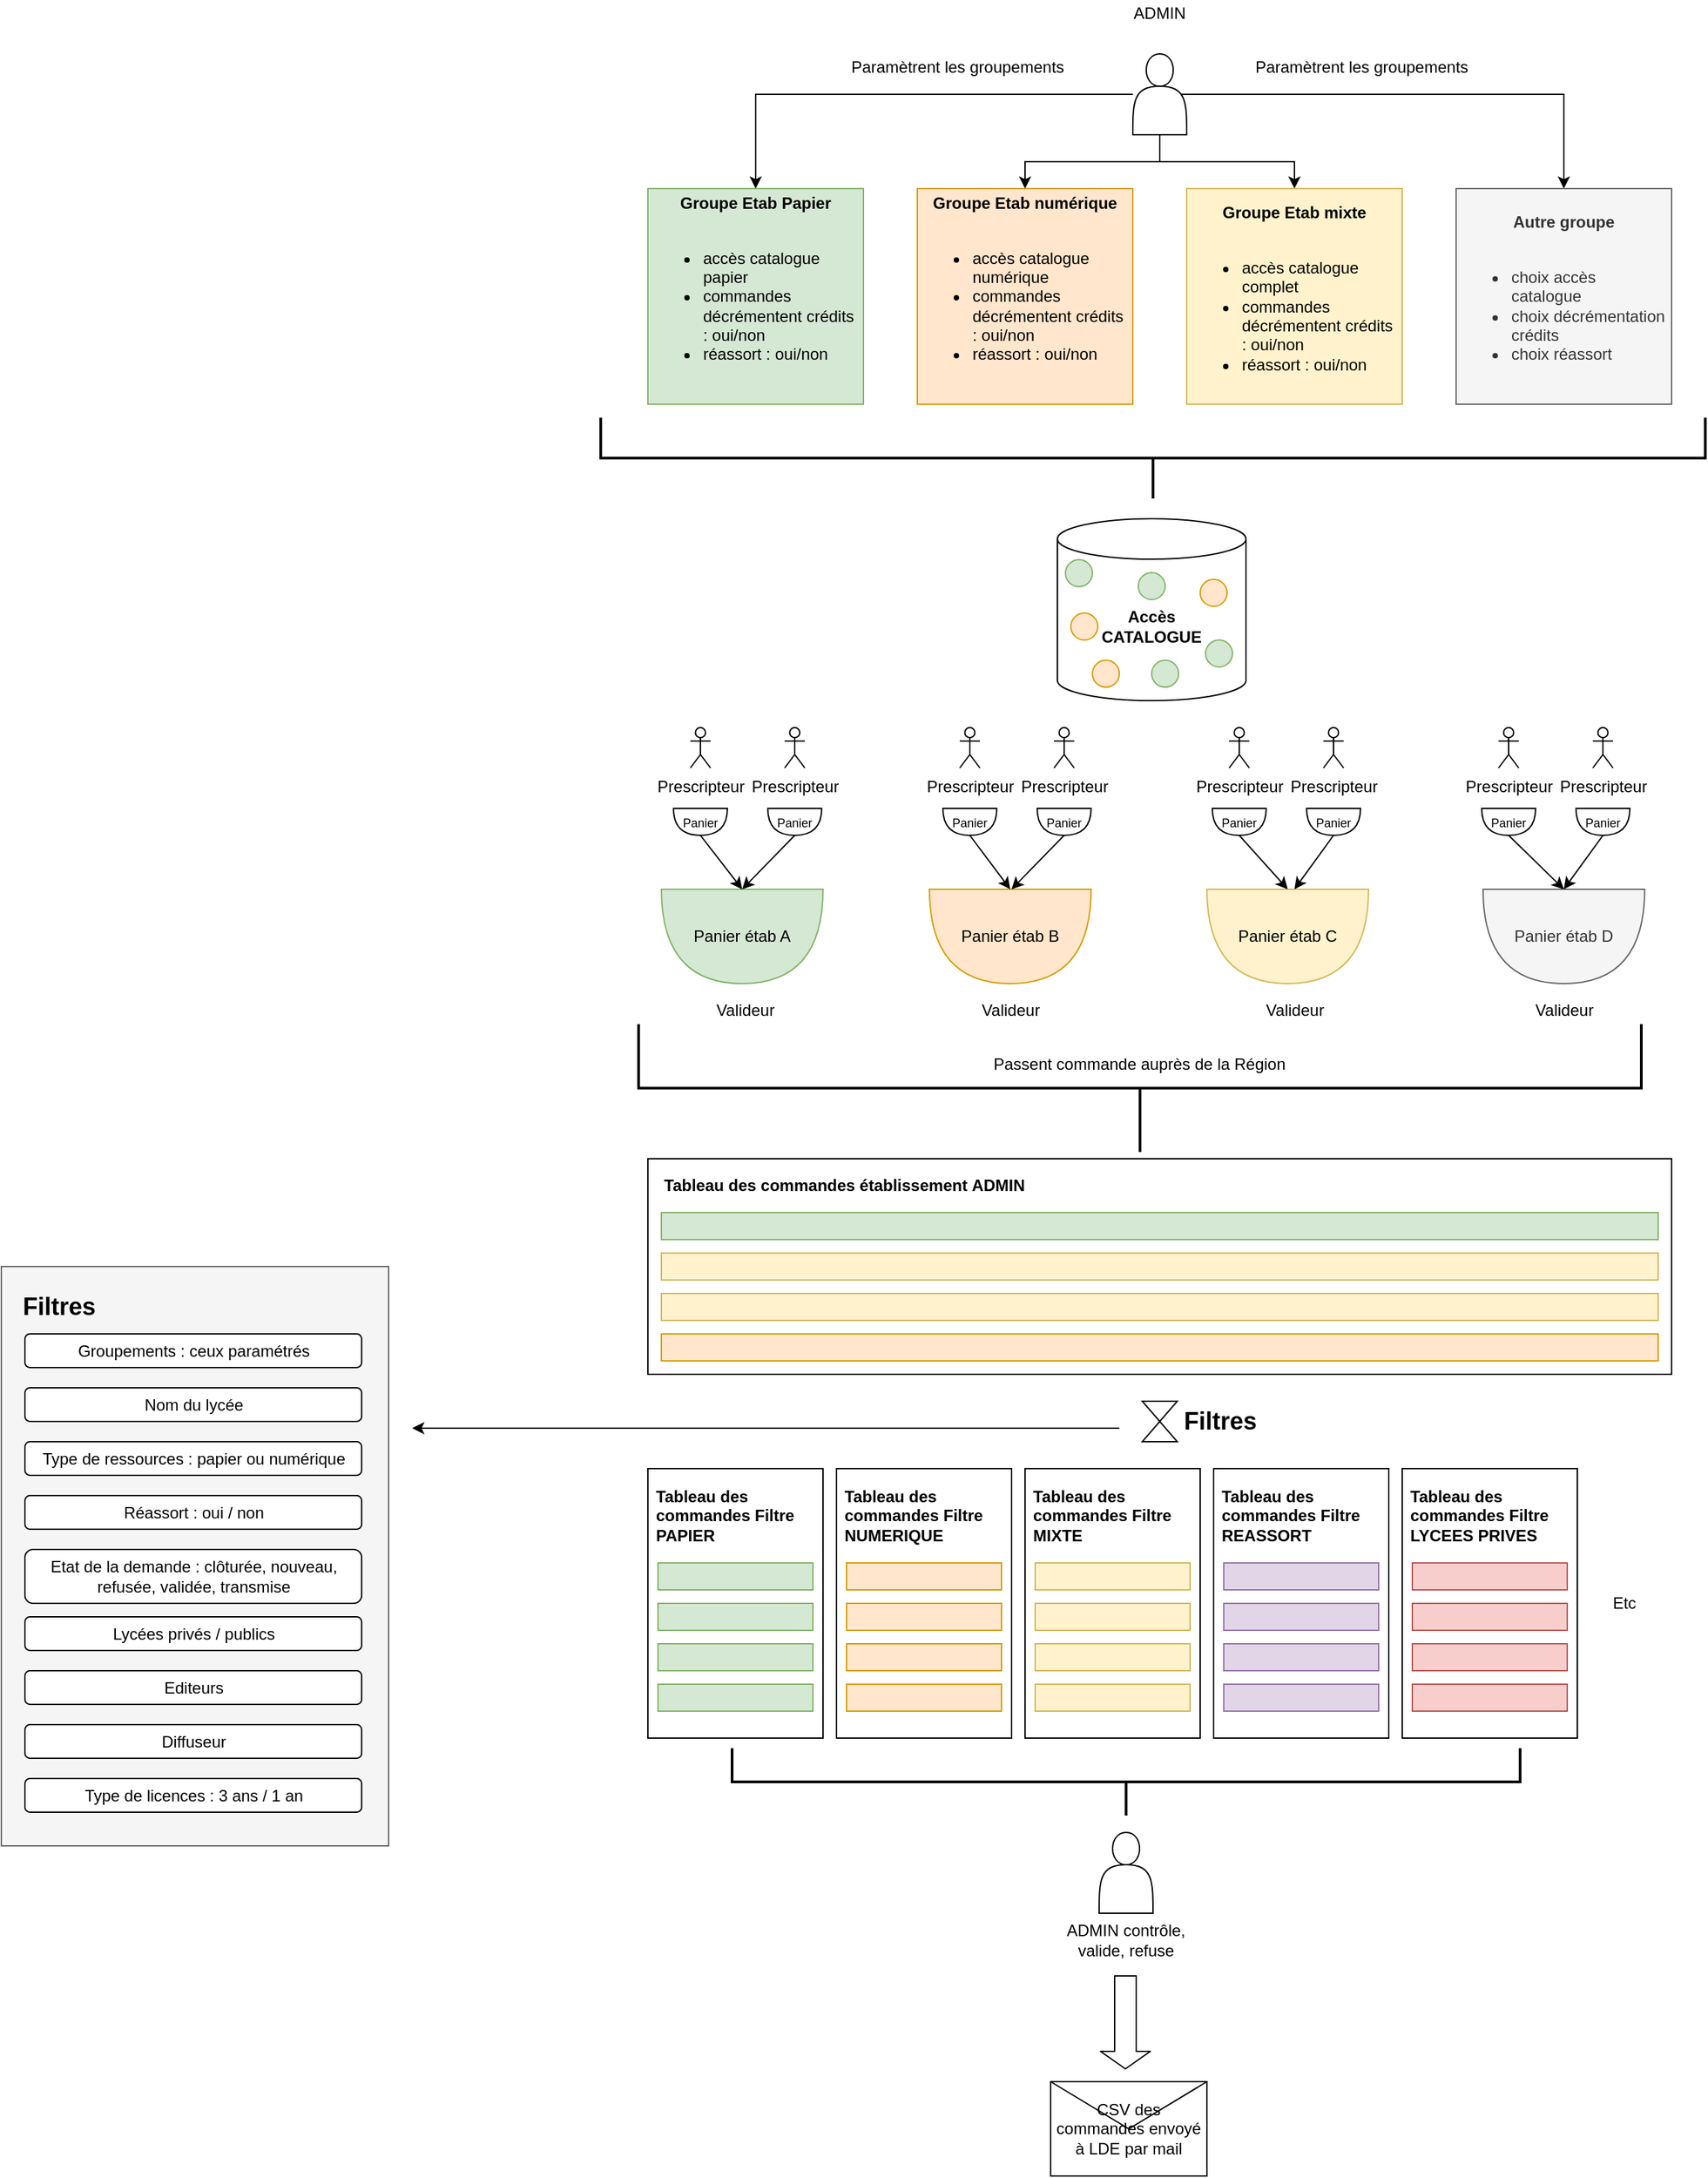 <mxfile version="14.6.12" type="github">
  <diagram id="M5NmcH6w99j9EcvWKyK-" name="Page-1">
    <mxGraphModel dx="1865" dy="547" grid="1" gridSize="10" guides="1" tooltips="1" connect="1" arrows="1" fold="1" page="1" pageScale="1" pageWidth="827" pageHeight="1169" math="0" shadow="0">
      <root>
        <mxCell id="0" />
        <mxCell id="1" parent="0" />
        <mxCell id="MbVoy9RgzzWDaomn8BP1-6" style="edgeStyle=orthogonalEdgeStyle;rounded=0;orthogonalLoop=1;jettySize=auto;html=1;entryX=0.5;entryY=0;entryDx=0;entryDy=0;exitX=0.5;exitY=1;exitDx=0;exitDy=0;" edge="1" parent="1" source="MbVoy9RgzzWDaomn8BP1-1" target="MbVoy9RgzzWDaomn8BP1-3">
          <mxGeometry relative="1" as="geometry">
            <mxPoint x="120" y="150" as="sourcePoint" />
          </mxGeometry>
        </mxCell>
        <mxCell id="MbVoy9RgzzWDaomn8BP1-7" style="edgeStyle=orthogonalEdgeStyle;rounded=0;orthogonalLoop=1;jettySize=auto;html=1;entryX=0.5;entryY=0;entryDx=0;entryDy=0;" edge="1" parent="1" source="MbVoy9RgzzWDaomn8BP1-1" target="MbVoy9RgzzWDaomn8BP1-2">
          <mxGeometry relative="1" as="geometry" />
        </mxCell>
        <mxCell id="MbVoy9RgzzWDaomn8BP1-8" style="edgeStyle=orthogonalEdgeStyle;rounded=0;orthogonalLoop=1;jettySize=auto;html=1;entryX=0.5;entryY=0;entryDx=0;entryDy=0;" edge="1" parent="1" source="MbVoy9RgzzWDaomn8BP1-1" target="MbVoy9RgzzWDaomn8BP1-4">
          <mxGeometry relative="1" as="geometry" />
        </mxCell>
        <mxCell id="MbVoy9RgzzWDaomn8BP1-9" style="edgeStyle=orthogonalEdgeStyle;rounded=0;orthogonalLoop=1;jettySize=auto;html=1;exitX=0.9;exitY=0.5;exitDx=0;exitDy=0;exitPerimeter=0;entryX=0.5;entryY=0;entryDx=0;entryDy=0;" edge="1" parent="1" source="MbVoy9RgzzWDaomn8BP1-1" target="MbVoy9RgzzWDaomn8BP1-5">
          <mxGeometry relative="1" as="geometry" />
        </mxCell>
        <mxCell id="MbVoy9RgzzWDaomn8BP1-1" value="" style="shape=actor;whiteSpace=wrap;html=1;" vertex="1" parent="1">
          <mxGeometry x="400" y="60" width="40" height="60" as="geometry" />
        </mxCell>
        <mxCell id="MbVoy9RgzzWDaomn8BP1-2" value="&lt;div&gt;&lt;b&gt;Groupe Etab Papier&lt;br&gt;&lt;/b&gt;&lt;/div&gt;&lt;div&gt;&lt;br&gt;&lt;/div&gt;&lt;div align=&quot;left&quot;&gt;&lt;ul&gt;&lt;li&gt;accès catalogue papier&lt;/li&gt;&lt;li&gt;commandes décrémentent crédits : oui/non&lt;/li&gt;&lt;li&gt;réassort : oui/non&lt;br&gt;&lt;/li&gt;&lt;/ul&gt;&lt;/div&gt;&lt;div&gt;&lt;br&gt;&lt;b&gt;&lt;/b&gt;&lt;/div&gt;" style="whiteSpace=wrap;html=1;aspect=fixed;fillColor=#d5e8d4;strokeColor=#82b366;" vertex="1" parent="1">
          <mxGeometry x="40" y="160" width="160" height="160" as="geometry" />
        </mxCell>
        <mxCell id="MbVoy9RgzzWDaomn8BP1-3" value="&lt;div&gt;&lt;b&gt;Groupe Etab numérique&lt;/b&gt;&lt;/div&gt;&lt;div align=&quot;left&quot;&gt;&lt;br&gt;&lt;/div&gt;&lt;div align=&quot;left&quot;&gt;&lt;ul&gt;&lt;li&gt;accès catalogue numérique&lt;/li&gt;&lt;li&gt;commandes décrémentent crédits : oui/non&lt;/li&gt;&lt;li&gt;réassort : oui/non&lt;br&gt;&lt;/li&gt;&lt;/ul&gt;&lt;/div&gt;&lt;div&gt;&lt;br&gt;&lt;/div&gt;" style="whiteSpace=wrap;html=1;aspect=fixed;fillColor=#ffe6cc;strokeColor=#d79b00;" vertex="1" parent="1">
          <mxGeometry x="240" y="160" width="160" height="160" as="geometry" />
        </mxCell>
        <mxCell id="MbVoy9RgzzWDaomn8BP1-4" value="&lt;div&gt;&lt;b&gt;Groupe Etab mixte&lt;/b&gt;&lt;/div&gt;&lt;div&gt;&lt;br&gt;&lt;/div&gt;&lt;div align=&quot;left&quot;&gt;&lt;ul&gt;&lt;li&gt;accès catalogue complet&lt;/li&gt;&lt;li&gt;commandes décrémentent crédits : oui/non&lt;/li&gt;&lt;li&gt;réassort : oui/non&lt;/li&gt;&lt;/ul&gt;&lt;/div&gt;" style="whiteSpace=wrap;html=1;aspect=fixed;fillColor=#fff2cc;strokeColor=#d6b656;" vertex="1" parent="1">
          <mxGeometry x="440" y="160" width="160" height="160" as="geometry" />
        </mxCell>
        <mxCell id="MbVoy9RgzzWDaomn8BP1-5" value="&lt;div&gt;&lt;b&gt;Autre groupe&lt;/b&gt;&lt;/div&gt;&lt;div align=&quot;left&quot;&gt;&lt;br&gt;&lt;/div&gt;&lt;div align=&quot;left&quot;&gt;&lt;ul&gt;&lt;li&gt;choix accès catalogue&lt;/li&gt;&lt;li&gt;choix décrémentation crédits&lt;/li&gt;&lt;li&gt;choix réassort&lt;/li&gt;&lt;/ul&gt;&lt;/div&gt;" style="whiteSpace=wrap;html=1;aspect=fixed;fillColor=#f5f5f5;strokeColor=#666666;fontColor=#333333;" vertex="1" parent="1">
          <mxGeometry x="640" y="160" width="160" height="160" as="geometry" />
        </mxCell>
        <mxCell id="MbVoy9RgzzWDaomn8BP1-10" value="" style="rounded=0;whiteSpace=wrap;html=1;" vertex="1" parent="1">
          <mxGeometry x="40" y="880" width="760" height="160" as="geometry" />
        </mxCell>
        <mxCell id="MbVoy9RgzzWDaomn8BP1-143" style="edgeStyle=none;rounded=0;orthogonalLoop=1;jettySize=auto;html=1;" edge="1" parent="1">
          <mxGeometry relative="1" as="geometry">
            <mxPoint x="-135" y="1080" as="targetPoint" />
            <mxPoint x="390" y="1080" as="sourcePoint" />
          </mxGeometry>
        </mxCell>
        <mxCell id="MbVoy9RgzzWDaomn8BP1-15" value="&lt;font style=&quot;font-size: 18px&quot;&gt;&lt;b&gt;Filtres&lt;/b&gt;&lt;/font&gt;" style="text;html=1;strokeColor=none;fillColor=none;align=center;verticalAlign=middle;whiteSpace=wrap;rounded=0;" vertex="1" parent="1">
          <mxGeometry x="440" y="1065" width="50" height="20" as="geometry" />
        </mxCell>
        <mxCell id="MbVoy9RgzzWDaomn8BP1-17" value="&lt;div align=&quot;left&quot;&gt;&lt;b&gt;Tableau des commandes établissement&lt;/b&gt; &lt;b&gt;ADMIN&lt;/b&gt;&lt;br&gt;&lt;/div&gt;" style="text;html=1;strokeColor=none;fillColor=none;align=left;verticalAlign=middle;whiteSpace=wrap;rounded=0;" vertex="1" parent="1">
          <mxGeometry x="50" y="890" width="310" height="20" as="geometry" />
        </mxCell>
        <mxCell id="MbVoy9RgzzWDaomn8BP1-18" value="" style="rounded=0;whiteSpace=wrap;html=1;fillColor=#d5e8d4;strokeColor=#82b366;" vertex="1" parent="1">
          <mxGeometry x="50" y="920" width="740" height="20" as="geometry" />
        </mxCell>
        <mxCell id="MbVoy9RgzzWDaomn8BP1-19" value="" style="rounded=0;whiteSpace=wrap;html=1;fillColor=#fff2cc;strokeColor=#d6b656;" vertex="1" parent="1">
          <mxGeometry x="50" y="950" width="740" height="20" as="geometry" />
        </mxCell>
        <mxCell id="MbVoy9RgzzWDaomn8BP1-20" value="" style="rounded=0;whiteSpace=wrap;html=1;fillColor=#fff2cc;strokeColor=#d6b656;" vertex="1" parent="1">
          <mxGeometry x="50" y="980" width="740" height="20" as="geometry" />
        </mxCell>
        <mxCell id="MbVoy9RgzzWDaomn8BP1-21" value="" style="rounded=0;whiteSpace=wrap;html=1;fillColor=#ffe6cc;strokeColor=#d79b00;" vertex="1" parent="1">
          <mxGeometry x="50" y="1010" width="740" height="20" as="geometry" />
        </mxCell>
        <mxCell id="MbVoy9RgzzWDaomn8BP1-22" value="" style="shape=collate;whiteSpace=wrap;html=1;" vertex="1" parent="1">
          <mxGeometry x="407" y="1060" width="26" height="30" as="geometry" />
        </mxCell>
        <mxCell id="MbVoy9RgzzWDaomn8BP1-32" value="" style="group" vertex="1" connectable="0" parent="1">
          <mxGeometry x="40" y="1110" width="130" height="200" as="geometry" />
        </mxCell>
        <mxCell id="MbVoy9RgzzWDaomn8BP1-26" value="" style="rounded=0;whiteSpace=wrap;html=1;" vertex="1" parent="MbVoy9RgzzWDaomn8BP1-32">
          <mxGeometry width="130" height="200" as="geometry" />
        </mxCell>
        <mxCell id="MbVoy9RgzzWDaomn8BP1-27" value="&lt;div align=&quot;left&quot;&gt;&lt;b&gt;Tableau des commandes Filtre PAPIER&lt;/b&gt;&lt;br&gt;&lt;/div&gt;" style="text;html=1;strokeColor=none;fillColor=none;align=center;verticalAlign=middle;whiteSpace=wrap;rounded=0;" vertex="1" parent="MbVoy9RgzzWDaomn8BP1-32">
          <mxGeometry x="5" y="10" width="115" height="50" as="geometry" />
        </mxCell>
        <mxCell id="MbVoy9RgzzWDaomn8BP1-54" value="" style="group" vertex="1" connectable="0" parent="MbVoy9RgzzWDaomn8BP1-32">
          <mxGeometry x="7.5" y="70" width="115" height="110" as="geometry" />
        </mxCell>
        <mxCell id="MbVoy9RgzzWDaomn8BP1-28" value="" style="rounded=0;whiteSpace=wrap;html=1;fillColor=#d5e8d4;strokeColor=#82b366;" vertex="1" parent="MbVoy9RgzzWDaomn8BP1-54">
          <mxGeometry width="115" height="20" as="geometry" />
        </mxCell>
        <mxCell id="MbVoy9RgzzWDaomn8BP1-29" value="" style="rounded=0;whiteSpace=wrap;html=1;fillColor=#d5e8d4;strokeColor=#82b366;" vertex="1" parent="MbVoy9RgzzWDaomn8BP1-54">
          <mxGeometry y="30" width="115" height="20" as="geometry" />
        </mxCell>
        <mxCell id="MbVoy9RgzzWDaomn8BP1-30" value="" style="rounded=0;whiteSpace=wrap;html=1;fillColor=#d5e8d4;strokeColor=#82b366;" vertex="1" parent="MbVoy9RgzzWDaomn8BP1-54">
          <mxGeometry y="60" width="115" height="20" as="geometry" />
        </mxCell>
        <mxCell id="MbVoy9RgzzWDaomn8BP1-31" value="" style="rounded=0;whiteSpace=wrap;html=1;fillColor=#d5e8d4;strokeColor=#82b366;" vertex="1" parent="MbVoy9RgzzWDaomn8BP1-54">
          <mxGeometry y="90" width="115" height="20" as="geometry" />
        </mxCell>
        <mxCell id="MbVoy9RgzzWDaomn8BP1-73" style="edgeStyle=orthogonalEdgeStyle;rounded=0;orthogonalLoop=1;jettySize=auto;html=1;exitX=0.5;exitY=1;exitDx=0;exitDy=0;" edge="1" parent="MbVoy9RgzzWDaomn8BP1-54" source="MbVoy9RgzzWDaomn8BP1-29" target="MbVoy9RgzzWDaomn8BP1-29">
          <mxGeometry relative="1" as="geometry" />
        </mxCell>
        <mxCell id="MbVoy9RgzzWDaomn8BP1-74" value="" style="group" vertex="1" connectable="0" parent="1">
          <mxGeometry x="180" y="1110" width="130" height="200" as="geometry" />
        </mxCell>
        <mxCell id="MbVoy9RgzzWDaomn8BP1-75" value="" style="rounded=0;whiteSpace=wrap;html=1;" vertex="1" parent="MbVoy9RgzzWDaomn8BP1-74">
          <mxGeometry width="130" height="200" as="geometry" />
        </mxCell>
        <mxCell id="MbVoy9RgzzWDaomn8BP1-76" value="&lt;div align=&quot;left&quot;&gt;&lt;b&gt;Tableau des commandes Filtre NUMERIQUE&lt;/b&gt;&lt;br&gt;&lt;/div&gt;" style="text;html=1;strokeColor=none;fillColor=none;align=center;verticalAlign=middle;whiteSpace=wrap;rounded=0;" vertex="1" parent="MbVoy9RgzzWDaomn8BP1-74">
          <mxGeometry x="5" y="10" width="115" height="50" as="geometry" />
        </mxCell>
        <mxCell id="MbVoy9RgzzWDaomn8BP1-77" value="" style="group" vertex="1" connectable="0" parent="MbVoy9RgzzWDaomn8BP1-74">
          <mxGeometry x="7.5" y="70" width="115" height="110" as="geometry" />
        </mxCell>
        <mxCell id="MbVoy9RgzzWDaomn8BP1-78" value="" style="rounded=0;whiteSpace=wrap;html=1;fillColor=#ffe6cc;strokeColor=#d79b00;" vertex="1" parent="MbVoy9RgzzWDaomn8BP1-77">
          <mxGeometry width="115" height="20" as="geometry" />
        </mxCell>
        <mxCell id="MbVoy9RgzzWDaomn8BP1-79" value="" style="rounded=0;whiteSpace=wrap;html=1;fillColor=#ffe6cc;strokeColor=#d79b00;" vertex="1" parent="MbVoy9RgzzWDaomn8BP1-77">
          <mxGeometry y="30" width="115" height="20" as="geometry" />
        </mxCell>
        <mxCell id="MbVoy9RgzzWDaomn8BP1-80" value="" style="rounded=0;whiteSpace=wrap;html=1;fillColor=#ffe6cc;strokeColor=#d79b00;" vertex="1" parent="MbVoy9RgzzWDaomn8BP1-77">
          <mxGeometry y="60" width="115" height="20" as="geometry" />
        </mxCell>
        <mxCell id="MbVoy9RgzzWDaomn8BP1-81" value="" style="rounded=0;whiteSpace=wrap;html=1;fillColor=#ffe6cc;strokeColor=#d79b00;" vertex="1" parent="MbVoy9RgzzWDaomn8BP1-77">
          <mxGeometry y="90" width="115" height="20" as="geometry" />
        </mxCell>
        <mxCell id="MbVoy9RgzzWDaomn8BP1-82" style="edgeStyle=orthogonalEdgeStyle;rounded=0;orthogonalLoop=1;jettySize=auto;html=1;exitX=0.5;exitY=1;exitDx=0;exitDy=0;" edge="1" parent="MbVoy9RgzzWDaomn8BP1-77" source="MbVoy9RgzzWDaomn8BP1-79" target="MbVoy9RgzzWDaomn8BP1-79">
          <mxGeometry relative="1" as="geometry" />
        </mxCell>
        <mxCell id="MbVoy9RgzzWDaomn8BP1-83" value="" style="group" vertex="1" connectable="0" parent="1">
          <mxGeometry x="320" y="1110" width="130" height="200" as="geometry" />
        </mxCell>
        <mxCell id="MbVoy9RgzzWDaomn8BP1-84" value="" style="rounded=0;whiteSpace=wrap;html=1;" vertex="1" parent="MbVoy9RgzzWDaomn8BP1-83">
          <mxGeometry width="130" height="200" as="geometry" />
        </mxCell>
        <mxCell id="MbVoy9RgzzWDaomn8BP1-85" value="&lt;div align=&quot;left&quot;&gt;&lt;b&gt;Tableau des commandes Filtre MIXTE&lt;/b&gt;&lt;br&gt;&lt;/div&gt;" style="text;html=1;strokeColor=none;fillColor=none;align=center;verticalAlign=middle;whiteSpace=wrap;rounded=0;" vertex="1" parent="MbVoy9RgzzWDaomn8BP1-83">
          <mxGeometry x="5" y="10" width="115" height="50" as="geometry" />
        </mxCell>
        <mxCell id="MbVoy9RgzzWDaomn8BP1-86" value="" style="group" vertex="1" connectable="0" parent="MbVoy9RgzzWDaomn8BP1-83">
          <mxGeometry x="7.5" y="70" width="115" height="110" as="geometry" />
        </mxCell>
        <mxCell id="MbVoy9RgzzWDaomn8BP1-87" value="" style="rounded=0;whiteSpace=wrap;html=1;fillColor=#fff2cc;strokeColor=#d6b656;" vertex="1" parent="MbVoy9RgzzWDaomn8BP1-86">
          <mxGeometry width="115" height="20" as="geometry" />
        </mxCell>
        <mxCell id="MbVoy9RgzzWDaomn8BP1-88" value="" style="rounded=0;whiteSpace=wrap;html=1;fillColor=#fff2cc;strokeColor=#d6b656;" vertex="1" parent="MbVoy9RgzzWDaomn8BP1-86">
          <mxGeometry y="30" width="115" height="20" as="geometry" />
        </mxCell>
        <mxCell id="MbVoy9RgzzWDaomn8BP1-89" value="" style="rounded=0;whiteSpace=wrap;html=1;fillColor=#fff2cc;strokeColor=#d6b656;" vertex="1" parent="MbVoy9RgzzWDaomn8BP1-86">
          <mxGeometry y="60" width="115" height="20" as="geometry" />
        </mxCell>
        <mxCell id="MbVoy9RgzzWDaomn8BP1-90" value="" style="rounded=0;whiteSpace=wrap;html=1;fillColor=#fff2cc;strokeColor=#d6b656;" vertex="1" parent="MbVoy9RgzzWDaomn8BP1-86">
          <mxGeometry y="90" width="115" height="20" as="geometry" />
        </mxCell>
        <mxCell id="MbVoy9RgzzWDaomn8BP1-91" style="edgeStyle=orthogonalEdgeStyle;rounded=0;orthogonalLoop=1;jettySize=auto;html=1;exitX=0.5;exitY=1;exitDx=0;exitDy=0;" edge="1" parent="MbVoy9RgzzWDaomn8BP1-86" source="MbVoy9RgzzWDaomn8BP1-88" target="MbVoy9RgzzWDaomn8BP1-88">
          <mxGeometry relative="1" as="geometry" />
        </mxCell>
        <mxCell id="MbVoy9RgzzWDaomn8BP1-96" value="" style="group" vertex="1" connectable="0" parent="1">
          <mxGeometry x="460" y="1110" width="130" height="200" as="geometry" />
        </mxCell>
        <mxCell id="MbVoy9RgzzWDaomn8BP1-97" value="" style="rounded=0;whiteSpace=wrap;html=1;" vertex="1" parent="MbVoy9RgzzWDaomn8BP1-96">
          <mxGeometry width="130" height="200" as="geometry" />
        </mxCell>
        <mxCell id="MbVoy9RgzzWDaomn8BP1-98" value="&lt;div align=&quot;left&quot;&gt;&lt;b&gt;Tableau des commandes Filtre REASSORT&lt;/b&gt;&lt;br&gt;&lt;/div&gt;" style="text;html=1;strokeColor=none;fillColor=none;align=center;verticalAlign=middle;whiteSpace=wrap;rounded=0;" vertex="1" parent="MbVoy9RgzzWDaomn8BP1-96">
          <mxGeometry x="5" y="10" width="115" height="50" as="geometry" />
        </mxCell>
        <mxCell id="MbVoy9RgzzWDaomn8BP1-99" value="" style="group" vertex="1" connectable="0" parent="MbVoy9RgzzWDaomn8BP1-96">
          <mxGeometry x="7.5" y="70" width="115" height="110" as="geometry" />
        </mxCell>
        <mxCell id="MbVoy9RgzzWDaomn8BP1-100" value="" style="rounded=0;whiteSpace=wrap;html=1;fillColor=#e1d5e7;strokeColor=#9673a6;" vertex="1" parent="MbVoy9RgzzWDaomn8BP1-99">
          <mxGeometry width="115" height="20" as="geometry" />
        </mxCell>
        <mxCell id="MbVoy9RgzzWDaomn8BP1-101" value="" style="rounded=0;whiteSpace=wrap;html=1;fillColor=#e1d5e7;strokeColor=#9673a6;" vertex="1" parent="MbVoy9RgzzWDaomn8BP1-99">
          <mxGeometry y="30" width="115" height="20" as="geometry" />
        </mxCell>
        <mxCell id="MbVoy9RgzzWDaomn8BP1-102" value="" style="rounded=0;whiteSpace=wrap;html=1;fillColor=#e1d5e7;strokeColor=#9673a6;" vertex="1" parent="MbVoy9RgzzWDaomn8BP1-99">
          <mxGeometry y="60" width="115" height="20" as="geometry" />
        </mxCell>
        <mxCell id="MbVoy9RgzzWDaomn8BP1-103" value="" style="rounded=0;whiteSpace=wrap;html=1;fillColor=#e1d5e7;strokeColor=#9673a6;" vertex="1" parent="MbVoy9RgzzWDaomn8BP1-99">
          <mxGeometry y="90" width="115" height="20" as="geometry" />
        </mxCell>
        <mxCell id="MbVoy9RgzzWDaomn8BP1-104" style="edgeStyle=orthogonalEdgeStyle;rounded=0;orthogonalLoop=1;jettySize=auto;html=1;exitX=0.5;exitY=1;exitDx=0;exitDy=0;" edge="1" parent="MbVoy9RgzzWDaomn8BP1-99" source="MbVoy9RgzzWDaomn8BP1-101" target="MbVoy9RgzzWDaomn8BP1-101">
          <mxGeometry relative="1" as="geometry" />
        </mxCell>
        <mxCell id="MbVoy9RgzzWDaomn8BP1-105" value="" style="group" vertex="1" connectable="0" parent="1">
          <mxGeometry x="600" y="1110" width="130" height="200" as="geometry" />
        </mxCell>
        <mxCell id="MbVoy9RgzzWDaomn8BP1-106" value="" style="rounded=0;whiteSpace=wrap;html=1;" vertex="1" parent="MbVoy9RgzzWDaomn8BP1-105">
          <mxGeometry width="130" height="200" as="geometry" />
        </mxCell>
        <mxCell id="MbVoy9RgzzWDaomn8BP1-107" value="&lt;div align=&quot;left&quot;&gt;&lt;b&gt;Tableau des commandes Filtre LYCEES PRIVES&lt;/b&gt;&lt;br&gt;&lt;/div&gt;" style="text;html=1;strokeColor=none;fillColor=none;align=center;verticalAlign=middle;whiteSpace=wrap;rounded=0;" vertex="1" parent="MbVoy9RgzzWDaomn8BP1-105">
          <mxGeometry x="5" y="10" width="115" height="50" as="geometry" />
        </mxCell>
        <mxCell id="MbVoy9RgzzWDaomn8BP1-108" value="" style="group" vertex="1" connectable="0" parent="MbVoy9RgzzWDaomn8BP1-105">
          <mxGeometry x="7.5" y="70" width="115" height="110" as="geometry" />
        </mxCell>
        <mxCell id="MbVoy9RgzzWDaomn8BP1-109" value="" style="rounded=0;whiteSpace=wrap;html=1;fillColor=#f8cecc;strokeColor=#b85450;" vertex="1" parent="MbVoy9RgzzWDaomn8BP1-108">
          <mxGeometry width="115" height="20" as="geometry" />
        </mxCell>
        <mxCell id="MbVoy9RgzzWDaomn8BP1-110" value="" style="rounded=0;whiteSpace=wrap;html=1;fillColor=#f8cecc;strokeColor=#b85450;" vertex="1" parent="MbVoy9RgzzWDaomn8BP1-108">
          <mxGeometry y="30" width="115" height="20" as="geometry" />
        </mxCell>
        <mxCell id="MbVoy9RgzzWDaomn8BP1-111" value="" style="rounded=0;whiteSpace=wrap;html=1;fillColor=#f8cecc;strokeColor=#b85450;" vertex="1" parent="MbVoy9RgzzWDaomn8BP1-108">
          <mxGeometry y="60" width="115" height="20" as="geometry" />
        </mxCell>
        <mxCell id="MbVoy9RgzzWDaomn8BP1-112" value="" style="rounded=0;whiteSpace=wrap;html=1;fillColor=#f8cecc;strokeColor=#b85450;" vertex="1" parent="MbVoy9RgzzWDaomn8BP1-108">
          <mxGeometry y="90" width="115" height="20" as="geometry" />
        </mxCell>
        <mxCell id="MbVoy9RgzzWDaomn8BP1-113" style="edgeStyle=orthogonalEdgeStyle;rounded=0;orthogonalLoop=1;jettySize=auto;html=1;exitX=0.5;exitY=1;exitDx=0;exitDy=0;" edge="1" parent="MbVoy9RgzzWDaomn8BP1-108" source="MbVoy9RgzzWDaomn8BP1-110" target="MbVoy9RgzzWDaomn8BP1-110">
          <mxGeometry relative="1" as="geometry" />
        </mxCell>
        <mxCell id="MbVoy9RgzzWDaomn8BP1-114" value="Etc" style="text;html=1;strokeColor=none;fillColor=none;align=center;verticalAlign=middle;whiteSpace=wrap;rounded=0;" vertex="1" parent="1">
          <mxGeometry x="740" y="1200" width="50" height="20" as="geometry" />
        </mxCell>
        <mxCell id="MbVoy9RgzzWDaomn8BP1-123" value="Paramètrent les groupements" style="text;html=1;strokeColor=none;fillColor=none;align=center;verticalAlign=middle;whiteSpace=wrap;rounded=0;" vertex="1" parent="1">
          <mxGeometry x="150" y="60" width="240" height="20" as="geometry" />
        </mxCell>
        <mxCell id="MbVoy9RgzzWDaomn8BP1-124" value="Paramètrent les groupements" style="text;html=1;strokeColor=none;fillColor=none;align=center;verticalAlign=middle;whiteSpace=wrap;rounded=0;" vertex="1" parent="1">
          <mxGeometry x="450" y="60" width="240" height="20" as="geometry" />
        </mxCell>
        <mxCell id="MbVoy9RgzzWDaomn8BP1-125" value="ADMIN" style="text;html=1;strokeColor=none;fillColor=none;align=center;verticalAlign=middle;whiteSpace=wrap;rounded=0;" vertex="1" parent="1">
          <mxGeometry x="300" y="20" width="240" height="20" as="geometry" />
        </mxCell>
        <mxCell id="MbVoy9RgzzWDaomn8BP1-126" value="" style="shape=actor;whiteSpace=wrap;html=1;" vertex="1" parent="1">
          <mxGeometry x="375" y="1380" width="40" height="60" as="geometry" />
        </mxCell>
        <mxCell id="MbVoy9RgzzWDaomn8BP1-141" value="" style="strokeWidth=2;html=1;shape=mxgraph.flowchart.annotation_2;align=left;labelPosition=right;pointerEvents=1;rotation=-90;" vertex="1" parent="1">
          <mxGeometry x="370" y="1050" width="50" height="585" as="geometry" />
        </mxCell>
        <mxCell id="MbVoy9RgzzWDaomn8BP1-142" value="ADMIN contrôle, valide, refuse" style="text;html=1;strokeColor=none;fillColor=none;align=center;verticalAlign=middle;whiteSpace=wrap;rounded=0;" vertex="1" parent="1">
          <mxGeometry x="335" y="1440" width="120" height="40" as="geometry" />
        </mxCell>
        <mxCell id="MbVoy9RgzzWDaomn8BP1-179" value="" style="strokeWidth=2;html=1;shape=mxgraph.flowchart.annotation_2;align=left;labelPosition=right;pointerEvents=1;rotation=-90;" vertex="1" parent="1">
          <mxGeometry x="385" y="-50" width="60" height="820" as="geometry" />
        </mxCell>
        <mxCell id="MbVoy9RgzzWDaomn8BP1-184" value="" style="group" vertex="1" connectable="0" parent="1">
          <mxGeometry x="-440" y="960" width="397.5" height="430" as="geometry" />
        </mxCell>
        <mxCell id="MbVoy9RgzzWDaomn8BP1-178" value="" style="rounded=0;whiteSpace=wrap;html=1;fillColor=#f5f5f5;strokeColor=#666666;fontColor=#333333;" vertex="1" parent="MbVoy9RgzzWDaomn8BP1-184">
          <mxGeometry width="287.5" height="430" as="geometry" />
        </mxCell>
        <mxCell id="MbVoy9RgzzWDaomn8BP1-147" value="" style="group" vertex="1" connectable="0" parent="MbVoy9RgzzWDaomn8BP1-184">
          <mxGeometry x="17.5" y="130" width="250" height="25" as="geometry" />
        </mxCell>
        <mxCell id="MbVoy9RgzzWDaomn8BP1-146" value="" style="rounded=1;whiteSpace=wrap;html=1;" vertex="1" parent="MbVoy9RgzzWDaomn8BP1-147">
          <mxGeometry width="250" height="25" as="geometry" />
        </mxCell>
        <mxCell id="MbVoy9RgzzWDaomn8BP1-145" value="&lt;div&gt;Type de ressources : papier ou numérique&lt;/div&gt;" style="text;html=1;strokeColor=none;fillColor=none;align=center;verticalAlign=middle;whiteSpace=wrap;rounded=0;" vertex="1" parent="MbVoy9RgzzWDaomn8BP1-147">
          <mxGeometry x="5" y="2.5" width="240" height="20" as="geometry" />
        </mxCell>
        <mxCell id="MbVoy9RgzzWDaomn8BP1-148" value="" style="group" vertex="1" connectable="0" parent="MbVoy9RgzzWDaomn8BP1-184">
          <mxGeometry x="17.5" y="170" width="250" height="25" as="geometry" />
        </mxCell>
        <mxCell id="MbVoy9RgzzWDaomn8BP1-149" value="" style="rounded=1;whiteSpace=wrap;html=1;" vertex="1" parent="MbVoy9RgzzWDaomn8BP1-148">
          <mxGeometry width="250" height="25" as="geometry" />
        </mxCell>
        <mxCell id="MbVoy9RgzzWDaomn8BP1-150" value="Réassort : oui / non" style="text;html=1;strokeColor=none;fillColor=none;align=center;verticalAlign=middle;whiteSpace=wrap;rounded=0;" vertex="1" parent="MbVoy9RgzzWDaomn8BP1-148">
          <mxGeometry x="5" y="2.5" width="240" height="20" as="geometry" />
        </mxCell>
        <mxCell id="MbVoy9RgzzWDaomn8BP1-152" value="" style="group" vertex="1" connectable="0" parent="MbVoy9RgzzWDaomn8BP1-184">
          <mxGeometry x="17.5" y="210" width="285" height="220" as="geometry" />
        </mxCell>
        <mxCell id="MbVoy9RgzzWDaomn8BP1-153" value="" style="rounded=1;whiteSpace=wrap;html=1;" vertex="1" parent="MbVoy9RgzzWDaomn8BP1-152">
          <mxGeometry width="250" height="40" as="geometry" />
        </mxCell>
        <mxCell id="MbVoy9RgzzWDaomn8BP1-154" value="Etat de la demande : clôturée, nouveau, refusée, validée, transmise" style="text;html=1;strokeColor=none;fillColor=none;align=center;verticalAlign=middle;whiteSpace=wrap;rounded=0;" vertex="1" parent="MbVoy9RgzzWDaomn8BP1-152">
          <mxGeometry x="5" y="4" width="240" height="32" as="geometry" />
        </mxCell>
        <mxCell id="MbVoy9RgzzWDaomn8BP1-155" value="" style="group" vertex="1" connectable="0" parent="MbVoy9RgzzWDaomn8BP1-184">
          <mxGeometry x="17.5" y="90" width="250" height="25" as="geometry" />
        </mxCell>
        <mxCell id="MbVoy9RgzzWDaomn8BP1-156" value="" style="rounded=1;whiteSpace=wrap;html=1;" vertex="1" parent="MbVoy9RgzzWDaomn8BP1-155">
          <mxGeometry width="250" height="25" as="geometry" />
        </mxCell>
        <mxCell id="MbVoy9RgzzWDaomn8BP1-157" value="Nom du lycée" style="text;html=1;strokeColor=none;fillColor=none;align=center;verticalAlign=middle;whiteSpace=wrap;rounded=0;" vertex="1" parent="MbVoy9RgzzWDaomn8BP1-155">
          <mxGeometry x="5" y="2.5" width="240" height="20" as="geometry" />
        </mxCell>
        <mxCell id="MbVoy9RgzzWDaomn8BP1-158" value="" style="group" vertex="1" connectable="0" parent="MbVoy9RgzzWDaomn8BP1-184">
          <mxGeometry x="17.5" y="50" width="380" height="380" as="geometry" />
        </mxCell>
        <mxCell id="MbVoy9RgzzWDaomn8BP1-159" value="" style="rounded=1;whiteSpace=wrap;html=1;" vertex="1" parent="MbVoy9RgzzWDaomn8BP1-158">
          <mxGeometry width="250" height="25" as="geometry" />
        </mxCell>
        <mxCell id="MbVoy9RgzzWDaomn8BP1-160" value="Groupements : ceux paramétrés" style="text;html=1;strokeColor=none;fillColor=none;align=center;verticalAlign=middle;whiteSpace=wrap;rounded=0;" vertex="1" parent="MbVoy9RgzzWDaomn8BP1-158">
          <mxGeometry x="5" y="2.5" width="240" height="20" as="geometry" />
        </mxCell>
        <mxCell id="MbVoy9RgzzWDaomn8BP1-162" value="" style="group" vertex="1" connectable="0" parent="MbVoy9RgzzWDaomn8BP1-184">
          <mxGeometry x="17.5" y="260" width="250" height="25" as="geometry" />
        </mxCell>
        <mxCell id="MbVoy9RgzzWDaomn8BP1-163" value="" style="rounded=1;whiteSpace=wrap;html=1;" vertex="1" parent="MbVoy9RgzzWDaomn8BP1-162">
          <mxGeometry width="250" height="25" as="geometry" />
        </mxCell>
        <mxCell id="MbVoy9RgzzWDaomn8BP1-164" value="Lycées privés / publics" style="text;html=1;strokeColor=none;fillColor=none;align=center;verticalAlign=middle;whiteSpace=wrap;rounded=0;" vertex="1" parent="MbVoy9RgzzWDaomn8BP1-162">
          <mxGeometry x="5" y="2.5" width="240" height="20" as="geometry" />
        </mxCell>
        <mxCell id="MbVoy9RgzzWDaomn8BP1-165" value="" style="group" vertex="1" connectable="0" parent="MbVoy9RgzzWDaomn8BP1-184">
          <mxGeometry x="17.5" y="300" width="250" height="25" as="geometry" />
        </mxCell>
        <mxCell id="MbVoy9RgzzWDaomn8BP1-166" value="" style="rounded=1;whiteSpace=wrap;html=1;" vertex="1" parent="MbVoy9RgzzWDaomn8BP1-165">
          <mxGeometry width="250" height="25" as="geometry" />
        </mxCell>
        <mxCell id="MbVoy9RgzzWDaomn8BP1-167" value="Editeurs" style="text;html=1;strokeColor=none;fillColor=none;align=center;verticalAlign=middle;whiteSpace=wrap;rounded=0;" vertex="1" parent="MbVoy9RgzzWDaomn8BP1-165">
          <mxGeometry x="5" y="2.5" width="240" height="20" as="geometry" />
        </mxCell>
        <mxCell id="MbVoy9RgzzWDaomn8BP1-168" value="" style="group" vertex="1" connectable="0" parent="MbVoy9RgzzWDaomn8BP1-184">
          <mxGeometry x="17.5" y="340" width="250" height="25" as="geometry" />
        </mxCell>
        <mxCell id="MbVoy9RgzzWDaomn8BP1-169" value="" style="rounded=1;whiteSpace=wrap;html=1;" vertex="1" parent="MbVoy9RgzzWDaomn8BP1-168">
          <mxGeometry width="250" height="25" as="geometry" />
        </mxCell>
        <mxCell id="MbVoy9RgzzWDaomn8BP1-170" value="Diffuseur" style="text;html=1;strokeColor=none;fillColor=none;align=center;verticalAlign=middle;whiteSpace=wrap;rounded=0;" vertex="1" parent="MbVoy9RgzzWDaomn8BP1-168">
          <mxGeometry x="5" y="2.5" width="240" height="20" as="geometry" />
        </mxCell>
        <mxCell id="MbVoy9RgzzWDaomn8BP1-171" value="" style="group" vertex="1" connectable="0" parent="MbVoy9RgzzWDaomn8BP1-184">
          <mxGeometry x="17.5" y="380" width="250" height="25" as="geometry" />
        </mxCell>
        <mxCell id="MbVoy9RgzzWDaomn8BP1-172" value="" style="rounded=1;whiteSpace=wrap;html=1;" vertex="1" parent="MbVoy9RgzzWDaomn8BP1-171">
          <mxGeometry width="250" height="25" as="geometry" />
        </mxCell>
        <mxCell id="MbVoy9RgzzWDaomn8BP1-173" value="Type de licences : 3 ans / 1 an" style="text;html=1;strokeColor=none;fillColor=none;align=center;verticalAlign=middle;whiteSpace=wrap;rounded=0;" vertex="1" parent="MbVoy9RgzzWDaomn8BP1-171">
          <mxGeometry x="5" y="2.5" width="240" height="20" as="geometry" />
        </mxCell>
        <mxCell id="MbVoy9RgzzWDaomn8BP1-174" value="&lt;font style=&quot;font-size: 18px&quot;&gt;&lt;b&gt;Filtres&lt;/b&gt;&lt;/font&gt;" style="text;html=1;strokeColor=none;fillColor=none;align=center;verticalAlign=middle;whiteSpace=wrap;rounded=0;" vertex="1" parent="MbVoy9RgzzWDaomn8BP1-184">
          <mxGeometry x="17.5" y="20" width="50" height="20" as="geometry" />
        </mxCell>
        <mxCell id="MbVoy9RgzzWDaomn8BP1-180" value="" style="shape=cylinder3;whiteSpace=wrap;html=1;boundedLbl=1;backgroundOutline=1;size=15;" vertex="1" parent="1">
          <mxGeometry x="344" y="405" width="140" height="135" as="geometry" />
        </mxCell>
        <mxCell id="MbVoy9RgzzWDaomn8BP1-187" value="" style="group" vertex="1" connectable="0" parent="1">
          <mxGeometry x="344" y="380" width="140" height="220" as="geometry" />
        </mxCell>
        <mxCell id="MbVoy9RgzzWDaomn8BP1-188" value="&lt;div&gt;&lt;b&gt;Accès&lt;/b&gt;&lt;/div&gt;&lt;div&gt;&lt;b&gt;CATALOGUE&lt;/b&gt;&lt;/div&gt;" style="text;html=1;strokeColor=none;fillColor=none;align=center;verticalAlign=middle;whiteSpace=wrap;rounded=0;" vertex="1" parent="MbVoy9RgzzWDaomn8BP1-187">
          <mxGeometry x="10" y="70" width="120" height="70" as="geometry" />
        </mxCell>
        <mxCell id="MbVoy9RgzzWDaomn8BP1-259" value="" style="ellipse;whiteSpace=wrap;html=1;aspect=fixed;fillColor=#d5e8d4;strokeColor=#82b366;" vertex="1" parent="MbVoy9RgzzWDaomn8BP1-187">
          <mxGeometry x="6" y="55.4" width="20" height="20" as="geometry" />
        </mxCell>
        <mxCell id="MbVoy9RgzzWDaomn8BP1-260" value="" style="ellipse;whiteSpace=wrap;html=1;aspect=fixed;fillColor=#ffe6cc;strokeColor=#d79b00;" vertex="1" parent="MbVoy9RgzzWDaomn8BP1-187">
          <mxGeometry x="10" y="95" width="20" height="20" as="geometry" />
        </mxCell>
        <mxCell id="MbVoy9RgzzWDaomn8BP1-262" value="" style="ellipse;whiteSpace=wrap;html=1;aspect=fixed;fillColor=#d5e8d4;strokeColor=#82b366;" vertex="1" parent="MbVoy9RgzzWDaomn8BP1-187">
          <mxGeometry x="60" y="65" width="20" height="20" as="geometry" />
        </mxCell>
        <mxCell id="MbVoy9RgzzWDaomn8BP1-263" value="" style="ellipse;whiteSpace=wrap;html=1;aspect=fixed;fillColor=#ffe6cc;strokeColor=#d79b00;" vertex="1" parent="MbVoy9RgzzWDaomn8BP1-187">
          <mxGeometry x="26" y="130" width="20" height="20" as="geometry" />
        </mxCell>
        <mxCell id="MbVoy9RgzzWDaomn8BP1-264" value="" style="ellipse;whiteSpace=wrap;html=1;aspect=fixed;fillColor=#d5e8d4;strokeColor=#82b366;" vertex="1" parent="MbVoy9RgzzWDaomn8BP1-187">
          <mxGeometry x="70" y="130" width="20" height="20" as="geometry" />
        </mxCell>
        <mxCell id="MbVoy9RgzzWDaomn8BP1-265" value="" style="ellipse;whiteSpace=wrap;html=1;aspect=fixed;fillColor=#d5e8d4;strokeColor=#82b366;" vertex="1" parent="MbVoy9RgzzWDaomn8BP1-187">
          <mxGeometry x="110" y="115" width="20" height="20" as="geometry" />
        </mxCell>
        <mxCell id="MbVoy9RgzzWDaomn8BP1-200" value="" style="group" vertex="1" connectable="0" parent="1">
          <mxGeometry x="59" y="560" width="40" height="80" as="geometry" />
        </mxCell>
        <mxCell id="MbVoy9RgzzWDaomn8BP1-189" value="&lt;font style=&quot;font-size: 9px&quot;&gt;Panier&lt;/font&gt;" style="shape=or;whiteSpace=wrap;html=1;rotation=0;direction=south;" vertex="1" parent="MbVoy9RgzzWDaomn8BP1-200">
          <mxGeometry y="60" width="40" height="20" as="geometry" />
        </mxCell>
        <mxCell id="MbVoy9RgzzWDaomn8BP1-190" value="Prescripteur" style="shape=umlActor;verticalLabelPosition=bottom;verticalAlign=top;html=1;outlineConnect=0;" vertex="1" parent="MbVoy9RgzzWDaomn8BP1-200">
          <mxGeometry x="12.5" width="15" height="30" as="geometry" />
        </mxCell>
        <mxCell id="MbVoy9RgzzWDaomn8BP1-201" value="" style="group" vertex="1" connectable="0" parent="1">
          <mxGeometry x="129" y="560" width="40" height="80" as="geometry" />
        </mxCell>
        <mxCell id="MbVoy9RgzzWDaomn8BP1-202" value="&lt;font style=&quot;font-size: 9px&quot;&gt;Panier&lt;/font&gt;" style="shape=or;whiteSpace=wrap;html=1;rotation=0;direction=south;" vertex="1" parent="MbVoy9RgzzWDaomn8BP1-201">
          <mxGeometry y="60" width="40" height="20" as="geometry" />
        </mxCell>
        <mxCell id="MbVoy9RgzzWDaomn8BP1-203" value="Prescripteur" style="shape=umlActor;verticalLabelPosition=bottom;verticalAlign=top;html=1;outlineConnect=0;" vertex="1" parent="MbVoy9RgzzWDaomn8BP1-201">
          <mxGeometry x="12.5" width="15" height="30" as="geometry" />
        </mxCell>
        <mxCell id="MbVoy9RgzzWDaomn8BP1-207" value="" style="group" vertex="1" connectable="0" parent="1">
          <mxGeometry x="259" y="560" width="40" height="80" as="geometry" />
        </mxCell>
        <mxCell id="MbVoy9RgzzWDaomn8BP1-208" value="&lt;font style=&quot;font-size: 9px&quot;&gt;Panier&lt;/font&gt;" style="shape=or;whiteSpace=wrap;html=1;rotation=0;direction=south;" vertex="1" parent="MbVoy9RgzzWDaomn8BP1-207">
          <mxGeometry y="60" width="40" height="20" as="geometry" />
        </mxCell>
        <mxCell id="MbVoy9RgzzWDaomn8BP1-209" value="Prescripteur" style="shape=umlActor;verticalLabelPosition=bottom;verticalAlign=top;html=1;outlineConnect=0;" vertex="1" parent="MbVoy9RgzzWDaomn8BP1-207">
          <mxGeometry x="12.5" width="15" height="30" as="geometry" />
        </mxCell>
        <mxCell id="MbVoy9RgzzWDaomn8BP1-210" value="" style="group" vertex="1" connectable="0" parent="1">
          <mxGeometry x="329" y="560" width="40" height="80" as="geometry" />
        </mxCell>
        <mxCell id="MbVoy9RgzzWDaomn8BP1-211" value="&lt;font style=&quot;font-size: 9px&quot;&gt;Panier&lt;/font&gt;" style="shape=or;whiteSpace=wrap;html=1;rotation=0;direction=south;" vertex="1" parent="MbVoy9RgzzWDaomn8BP1-210">
          <mxGeometry y="60" width="40" height="20" as="geometry" />
        </mxCell>
        <mxCell id="MbVoy9RgzzWDaomn8BP1-212" value="Prescripteur" style="shape=umlActor;verticalLabelPosition=bottom;verticalAlign=top;html=1;outlineConnect=0;" vertex="1" parent="MbVoy9RgzzWDaomn8BP1-210">
          <mxGeometry x="12.5" width="15" height="30" as="geometry" />
        </mxCell>
        <mxCell id="MbVoy9RgzzWDaomn8BP1-213" value="" style="group" vertex="1" connectable="0" parent="1">
          <mxGeometry x="459" y="560" width="40" height="80" as="geometry" />
        </mxCell>
        <mxCell id="MbVoy9RgzzWDaomn8BP1-214" value="&lt;font style=&quot;font-size: 9px&quot;&gt;Panier&lt;/font&gt;" style="shape=or;whiteSpace=wrap;html=1;rotation=0;direction=south;" vertex="1" parent="MbVoy9RgzzWDaomn8BP1-213">
          <mxGeometry y="60" width="40" height="20" as="geometry" />
        </mxCell>
        <mxCell id="MbVoy9RgzzWDaomn8BP1-215" value="Prescripteur" style="shape=umlActor;verticalLabelPosition=bottom;verticalAlign=top;html=1;outlineConnect=0;" vertex="1" parent="MbVoy9RgzzWDaomn8BP1-213">
          <mxGeometry x="12.5" width="15" height="30" as="geometry" />
        </mxCell>
        <mxCell id="MbVoy9RgzzWDaomn8BP1-216" value="" style="group" vertex="1" connectable="0" parent="1">
          <mxGeometry x="529" y="560" width="40" height="80" as="geometry" />
        </mxCell>
        <mxCell id="MbVoy9RgzzWDaomn8BP1-217" value="&lt;font style=&quot;font-size: 9px&quot;&gt;Panier&lt;/font&gt;" style="shape=or;whiteSpace=wrap;html=1;rotation=0;direction=south;" vertex="1" parent="MbVoy9RgzzWDaomn8BP1-216">
          <mxGeometry y="60" width="40" height="20" as="geometry" />
        </mxCell>
        <mxCell id="MbVoy9RgzzWDaomn8BP1-218" value="Prescripteur" style="shape=umlActor;verticalLabelPosition=bottom;verticalAlign=top;html=1;outlineConnect=0;" vertex="1" parent="MbVoy9RgzzWDaomn8BP1-216">
          <mxGeometry x="12.5" width="15" height="30" as="geometry" />
        </mxCell>
        <mxCell id="MbVoy9RgzzWDaomn8BP1-234" value="" style="group" vertex="1" connectable="0" parent="1">
          <mxGeometry x="659" y="560" width="40" height="80" as="geometry" />
        </mxCell>
        <mxCell id="MbVoy9RgzzWDaomn8BP1-235" value="&lt;font style=&quot;font-size: 9px&quot;&gt;Panier&lt;/font&gt;" style="shape=or;whiteSpace=wrap;html=1;rotation=0;direction=south;" vertex="1" parent="MbVoy9RgzzWDaomn8BP1-234">
          <mxGeometry y="60" width="40" height="20" as="geometry" />
        </mxCell>
        <mxCell id="MbVoy9RgzzWDaomn8BP1-236" value="Prescripteur" style="shape=umlActor;verticalLabelPosition=bottom;verticalAlign=top;html=1;outlineConnect=0;" vertex="1" parent="MbVoy9RgzzWDaomn8BP1-234">
          <mxGeometry x="12.5" width="15" height="30" as="geometry" />
        </mxCell>
        <mxCell id="MbVoy9RgzzWDaomn8BP1-237" value="" style="group" vertex="1" connectable="0" parent="1">
          <mxGeometry x="729" y="560" width="40" height="80" as="geometry" />
        </mxCell>
        <mxCell id="MbVoy9RgzzWDaomn8BP1-238" value="&lt;font style=&quot;font-size: 9px&quot;&gt;Panier&lt;/font&gt;" style="shape=or;whiteSpace=wrap;html=1;rotation=0;direction=south;" vertex="1" parent="MbVoy9RgzzWDaomn8BP1-237">
          <mxGeometry y="60" width="40" height="20" as="geometry" />
        </mxCell>
        <mxCell id="MbVoy9RgzzWDaomn8BP1-239" value="Prescripteur" style="shape=umlActor;verticalLabelPosition=bottom;verticalAlign=top;html=1;outlineConnect=0;" vertex="1" parent="MbVoy9RgzzWDaomn8BP1-237">
          <mxGeometry x="12.5" width="15" height="30" as="geometry" />
        </mxCell>
        <mxCell id="MbVoy9RgzzWDaomn8BP1-241" value="&lt;font style=&quot;font-size: 9px&quot;&gt;&lt;font style=&quot;font-size: 12px&quot;&gt;Panier étab A&lt;/font&gt;&lt;br&gt;&lt;/font&gt;" style="shape=or;whiteSpace=wrap;html=1;rotation=0;direction=south;fillColor=#d5e8d4;strokeColor=#82b366;" vertex="1" parent="1">
          <mxGeometry x="50" y="680" width="120" height="70" as="geometry" />
        </mxCell>
        <mxCell id="MbVoy9RgzzWDaomn8BP1-242" value="&lt;font style=&quot;font-size: 9px&quot;&gt;&lt;font style=&quot;font-size: 12px&quot;&gt;Panier étab B&lt;/font&gt;&lt;br&gt;&lt;/font&gt;" style="shape=or;whiteSpace=wrap;html=1;rotation=0;direction=south;fillColor=#ffe6cc;strokeColor=#d79b00;" vertex="1" parent="1">
          <mxGeometry x="249" y="680" width="120" height="70" as="geometry" />
        </mxCell>
        <mxCell id="MbVoy9RgzzWDaomn8BP1-243" value="&lt;font style=&quot;font-size: 9px&quot;&gt;&lt;font style=&quot;font-size: 12px&quot;&gt;Panier étab C&lt;/font&gt;&lt;br&gt;&lt;/font&gt;" style="shape=or;whiteSpace=wrap;html=1;rotation=0;direction=south;fillColor=#fff2cc;strokeColor=#d6b656;" vertex="1" parent="1">
          <mxGeometry x="455" y="680" width="120" height="70" as="geometry" />
        </mxCell>
        <mxCell id="MbVoy9RgzzWDaomn8BP1-244" value="&lt;font style=&quot;font-size: 9px&quot;&gt;&lt;font style=&quot;font-size: 12px&quot;&gt;Panier étab D&lt;/font&gt;&lt;br&gt;&lt;/font&gt;" style="shape=or;whiteSpace=wrap;html=1;rotation=0;direction=south;fillColor=#f5f5f5;strokeColor=#666666;fontColor=#333333;" vertex="1" parent="1">
          <mxGeometry x="660" y="680" width="120" height="70" as="geometry" />
        </mxCell>
        <mxCell id="MbVoy9RgzzWDaomn8BP1-245" value="" style="strokeWidth=2;html=1;shape=mxgraph.flowchart.annotation_2;align=left;labelPosition=right;pointerEvents=1;rotation=-90;" vertex="1" parent="1">
          <mxGeometry x="357.89" y="455.4" width="94.84" height="744.38" as="geometry" />
        </mxCell>
        <mxCell id="MbVoy9RgzzWDaomn8BP1-246" value="Valideur" style="text;html=1;strokeColor=none;fillColor=none;align=center;verticalAlign=middle;whiteSpace=wrap;rounded=0;" vertex="1" parent="1">
          <mxGeometry x="45" y="760" width="135" height="20" as="geometry" />
        </mxCell>
        <mxCell id="MbVoy9RgzzWDaomn8BP1-247" value="Valideur" style="text;html=1;strokeColor=none;fillColor=none;align=center;verticalAlign=middle;whiteSpace=wrap;rounded=0;" vertex="1" parent="1">
          <mxGeometry x="241.5" y="760" width="135" height="20" as="geometry" />
        </mxCell>
        <mxCell id="MbVoy9RgzzWDaomn8BP1-248" value="Valideur" style="text;html=1;strokeColor=none;fillColor=none;align=center;verticalAlign=middle;whiteSpace=wrap;rounded=0;" vertex="1" parent="1">
          <mxGeometry x="452.5" y="760" width="135" height="20" as="geometry" />
        </mxCell>
        <mxCell id="MbVoy9RgzzWDaomn8BP1-249" value="Valideur" style="text;html=1;strokeColor=none;fillColor=none;align=center;verticalAlign=middle;whiteSpace=wrap;rounded=0;" vertex="1" parent="1">
          <mxGeometry x="652.5" y="760" width="135" height="20" as="geometry" />
        </mxCell>
        <mxCell id="MbVoy9RgzzWDaomn8BP1-250" value="Passent commande auprès de la Région" style="text;html=1;strokeColor=none;fillColor=none;align=center;verticalAlign=middle;whiteSpace=wrap;rounded=0;" vertex="1" parent="1">
          <mxGeometry x="285.31" y="800" width="240" height="20" as="geometry" />
        </mxCell>
        <mxCell id="MbVoy9RgzzWDaomn8BP1-251" style="edgeStyle=none;rounded=0;orthogonalLoop=1;jettySize=auto;html=1;exitX=1;exitY=0.5;exitDx=0;exitDy=0;exitPerimeter=0;entryX=0;entryY=0.5;entryDx=0;entryDy=0;entryPerimeter=0;" edge="1" parent="1" source="MbVoy9RgzzWDaomn8BP1-189" target="MbVoy9RgzzWDaomn8BP1-241">
          <mxGeometry relative="1" as="geometry" />
        </mxCell>
        <mxCell id="MbVoy9RgzzWDaomn8BP1-252" style="edgeStyle=none;rounded=0;orthogonalLoop=1;jettySize=auto;html=1;exitX=1;exitY=0.5;exitDx=0;exitDy=0;exitPerimeter=0;" edge="1" parent="1" source="MbVoy9RgzzWDaomn8BP1-202">
          <mxGeometry relative="1" as="geometry">
            <mxPoint x="110" y="680" as="targetPoint" />
          </mxGeometry>
        </mxCell>
        <mxCell id="MbVoy9RgzzWDaomn8BP1-253" style="edgeStyle=none;rounded=0;orthogonalLoop=1;jettySize=auto;html=1;exitX=1;exitY=0.5;exitDx=0;exitDy=0;exitPerimeter=0;entryX=0;entryY=0.5;entryDx=0;entryDy=0;entryPerimeter=0;" edge="1" parent="1" source="MbVoy9RgzzWDaomn8BP1-208" target="MbVoy9RgzzWDaomn8BP1-242">
          <mxGeometry relative="1" as="geometry" />
        </mxCell>
        <mxCell id="MbVoy9RgzzWDaomn8BP1-254" style="edgeStyle=none;rounded=0;orthogonalLoop=1;jettySize=auto;html=1;exitX=1;exitY=0.5;exitDx=0;exitDy=0;exitPerimeter=0;" edge="1" parent="1" source="MbVoy9RgzzWDaomn8BP1-211">
          <mxGeometry relative="1" as="geometry">
            <mxPoint x="310" y="680" as="targetPoint" />
          </mxGeometry>
        </mxCell>
        <mxCell id="MbVoy9RgzzWDaomn8BP1-255" style="edgeStyle=none;rounded=0;orthogonalLoop=1;jettySize=auto;html=1;exitX=1;exitY=0.5;exitDx=0;exitDy=0;exitPerimeter=0;entryX=0;entryY=0.5;entryDx=0;entryDy=0;entryPerimeter=0;" edge="1" parent="1" source="MbVoy9RgzzWDaomn8BP1-214" target="MbVoy9RgzzWDaomn8BP1-243">
          <mxGeometry relative="1" as="geometry" />
        </mxCell>
        <mxCell id="MbVoy9RgzzWDaomn8BP1-256" style="edgeStyle=none;rounded=0;orthogonalLoop=1;jettySize=auto;html=1;exitX=1;exitY=0.5;exitDx=0;exitDy=0;exitPerimeter=0;" edge="1" parent="1" source="MbVoy9RgzzWDaomn8BP1-217">
          <mxGeometry relative="1" as="geometry">
            <mxPoint x="520" y="680" as="targetPoint" />
          </mxGeometry>
        </mxCell>
        <mxCell id="MbVoy9RgzzWDaomn8BP1-257" style="edgeStyle=none;rounded=0;orthogonalLoop=1;jettySize=auto;html=1;exitX=1;exitY=0.5;exitDx=0;exitDy=0;exitPerimeter=0;entryX=0;entryY=0.5;entryDx=0;entryDy=0;entryPerimeter=0;" edge="1" parent="1" source="MbVoy9RgzzWDaomn8BP1-235" target="MbVoy9RgzzWDaomn8BP1-244">
          <mxGeometry relative="1" as="geometry" />
        </mxCell>
        <mxCell id="MbVoy9RgzzWDaomn8BP1-258" style="edgeStyle=none;rounded=0;orthogonalLoop=1;jettySize=auto;html=1;exitX=1;exitY=0.5;exitDx=0;exitDy=0;exitPerimeter=0;" edge="1" parent="1" source="MbVoy9RgzzWDaomn8BP1-238">
          <mxGeometry relative="1" as="geometry">
            <mxPoint x="720" y="680" as="targetPoint" />
          </mxGeometry>
        </mxCell>
        <mxCell id="MbVoy9RgzzWDaomn8BP1-261" value="" style="ellipse;whiteSpace=wrap;html=1;aspect=fixed;fillColor=#ffe6cc;strokeColor=#d79b00;" vertex="1" parent="1">
          <mxGeometry x="450" y="450" width="20" height="20" as="geometry" />
        </mxCell>
        <mxCell id="MbVoy9RgzzWDaomn8BP1-266" value="" style="shape=flexArrow;endArrow=classic;html=1;width=16;endSize=4;" edge="1" parent="1">
          <mxGeometry width="50" height="50" relative="1" as="geometry">
            <mxPoint x="394.5" y="1486" as="sourcePoint" />
            <mxPoint x="394.5" y="1556" as="targetPoint" />
          </mxGeometry>
        </mxCell>
        <mxCell id="MbVoy9RgzzWDaomn8BP1-267" value="CSV des commandes envoyé à LDE par mail" style="shape=message;html=1;whiteSpace=wrap;html=1;outlineConnect=0;gradientColor=none;" vertex="1" parent="1">
          <mxGeometry x="339" y="1565" width="116" height="70" as="geometry" />
        </mxCell>
      </root>
    </mxGraphModel>
  </diagram>
</mxfile>
